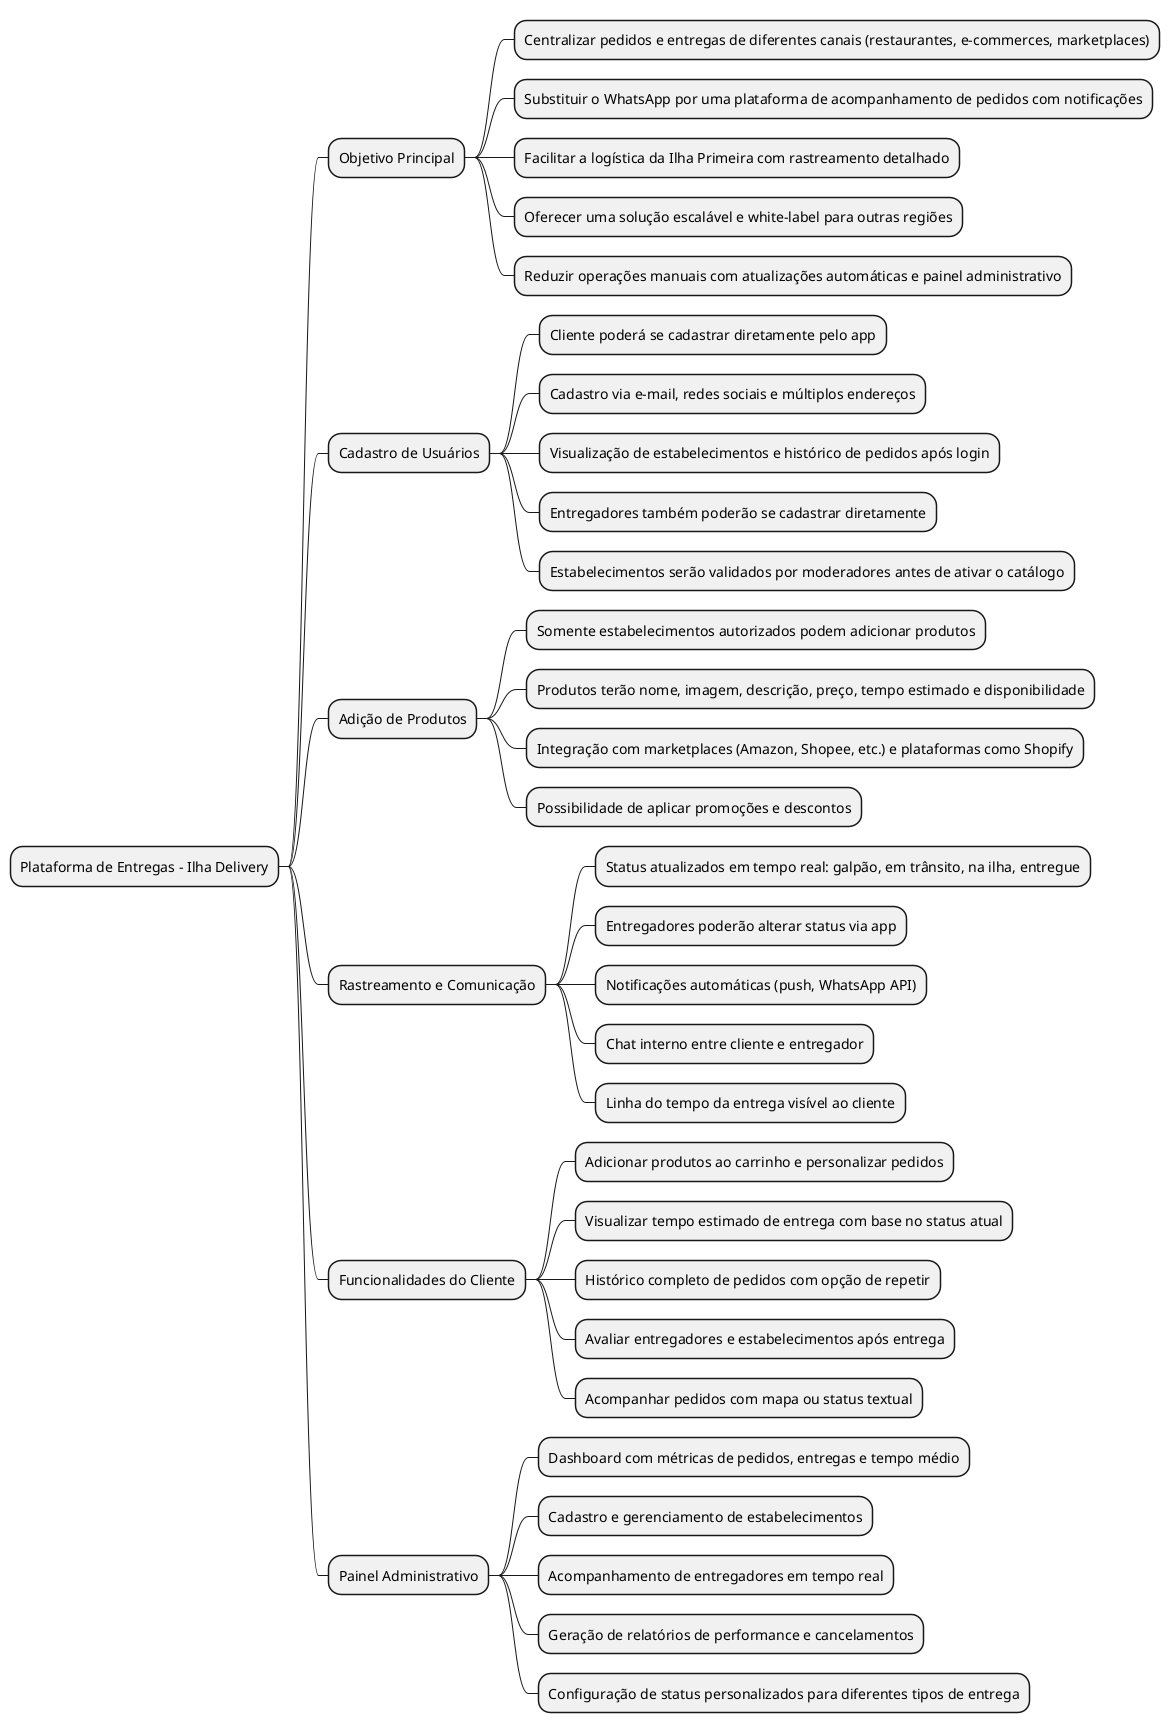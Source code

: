 @startmindmap

* Plataforma de Entregas - Ilha Delivery
  ** Objetivo Principal
    *** Centralizar pedidos e entregas de diferentes canais (restaurantes, e-commerces, marketplaces)
    *** Substituir o WhatsApp por uma plataforma de acompanhamento de pedidos com notificações
    *** Facilitar a logística da Ilha Primeira com rastreamento detalhado
    *** Oferecer uma solução escalável e white-label para outras regiões
    *** Reduzir operações manuais com atualizações automáticas e painel administrativo

  ** Cadastro de Usuários
    *** Cliente poderá se cadastrar diretamente pelo app
    *** Cadastro via e-mail, redes sociais e múltiplos endereços
    *** Visualização de estabelecimentos e histórico de pedidos após login
    *** Entregadores também poderão se cadastrar diretamente
    *** Estabelecimentos serão validados por moderadores antes de ativar o catálogo

  ** Adição de Produtos
    *** Somente estabelecimentos autorizados podem adicionar produtos
    *** Produtos terão nome, imagem, descrição, preço, tempo estimado e disponibilidade
    *** Integração com marketplaces (Amazon, Shopee, etc.) e plataformas como Shopify
    *** Possibilidade de aplicar promoções e descontos

  ** Rastreamento e Comunicação
    *** Status atualizados em tempo real: galpão, em trânsito, na ilha, entregue
    *** Entregadores poderão alterar status via app
    *** Notificações automáticas (push, WhatsApp API)
    *** Chat interno entre cliente e entregador
    *** Linha do tempo da entrega visível ao cliente

  ** Funcionalidades do Cliente
    *** Adicionar produtos ao carrinho e personalizar pedidos
    *** Visualizar tempo estimado de entrega com base no status atual
    *** Histórico completo de pedidos com opção de repetir
    *** Avaliar entregadores e estabelecimentos após entrega
    *** Acompanhar pedidos com mapa ou status textual

  ** Painel Administrativo
    *** Dashboard com métricas de pedidos, entregas e tempo médio
    *** Cadastro e gerenciamento de estabelecimentos
    *** Acompanhamento de entregadores em tempo real
    *** Geração de relatórios de performance e cancelamentos
    *** Configuração de status personalizados para diferentes tipos de entrega

@endmindmap
